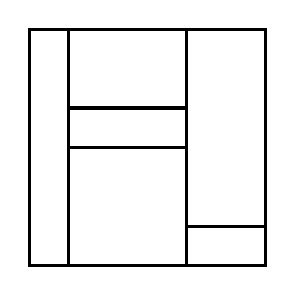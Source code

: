 \begin{tikzpicture}[very thick, scale=.5]
    \draw (0,0) rectangle (1,6);
    \draw (1,4) rectangle (4,6);
    \draw (1,3) rectangle (4,4);
    \draw (1,0) rectangle (4,3);
    \draw (4,1) rectangle (6,6);
    \draw (4,0) rectangle (6,1);
\end{tikzpicture}
